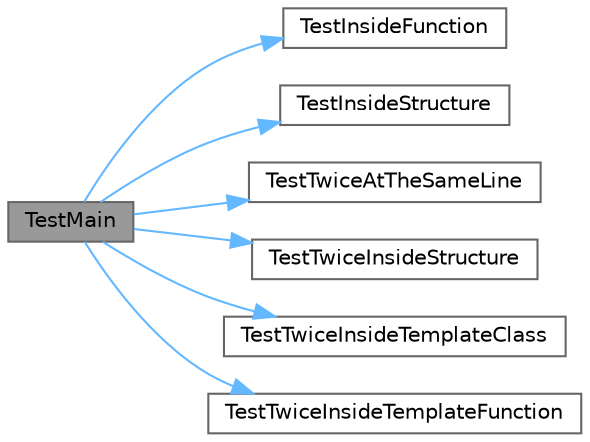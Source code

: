 digraph "TestMain"
{
 // LATEX_PDF_SIZE
  bgcolor="transparent";
  edge [fontname=Helvetica,fontsize=10,labelfontname=Helvetica,labelfontsize=10];
  node [fontname=Helvetica,fontsize=10,shape=box,height=0.2,width=0.4];
  rankdir="LR";
  Node1 [id="Node000001",label="TestMain",height=0.2,width=0.4,color="gray40", fillcolor="grey60", style="filled", fontcolor="black",tooltip="Entry point to a TBB unit test application"];
  Node1 -> Node2 [id="edge1_Node000001_Node000002",color="steelblue1",style="solid",tooltip=" "];
  Node2 [id="Node000002",label="TestInsideFunction",height=0.2,width=0.4,color="grey40", fillcolor="white", style="filled",URL="$test__static__assert_8cpp.html#aaba6a0f1ad48b4f1d0969a3faed25466",tooltip=" "];
  Node1 -> Node3 [id="edge2_Node000001_Node000003",color="steelblue1",style="solid",tooltip=" "];
  Node3 [id="Node000003",label="TestInsideStructure",height=0.2,width=0.4,color="grey40", fillcolor="white", style="filled",URL="$test__static__assert_8cpp.html#a463cf8ccf908bc083ae3c5e7fa0f442a",tooltip=" "];
  Node1 -> Node4 [id="edge3_Node000001_Node000004",color="steelblue1",style="solid",tooltip=" "];
  Node4 [id="Node000004",label="TestTwiceAtTheSameLine",height=0.2,width=0.4,color="grey40", fillcolor="white", style="filled",URL="$test__static__assert_8cpp.html#ab3114829a243f19802b997ecc645db11",tooltip=" "];
  Node1 -> Node5 [id="edge4_Node000001_Node000005",color="steelblue1",style="solid",tooltip=" "];
  Node5 [id="Node000005",label="TestTwiceInsideStructure",height=0.2,width=0.4,color="grey40", fillcolor="white", style="filled",URL="$test__static__assert_8cpp.html#a200a5ed1550d91f116da8d1b3ea6f034",tooltip=" "];
  Node1 -> Node6 [id="edge5_Node000001_Node000006",color="steelblue1",style="solid",tooltip=" "];
  Node6 [id="Node000006",label="TestTwiceInsideTemplateClass",height=0.2,width=0.4,color="grey40", fillcolor="white", style="filled",URL="$test__static__assert_8cpp.html#a7debfb61ac9989596dc8b2cce82f2564",tooltip=" "];
  Node1 -> Node7 [id="edge6_Node000001_Node000007",color="steelblue1",style="solid",tooltip=" "];
  Node7 [id="Node000007",label="TestTwiceInsideTemplateFunction",height=0.2,width=0.4,color="grey40", fillcolor="white", style="filled",URL="$test__static__assert_8cpp.html#a652aa274d8c79add4aafb158006731a8",tooltip=" "];
}
